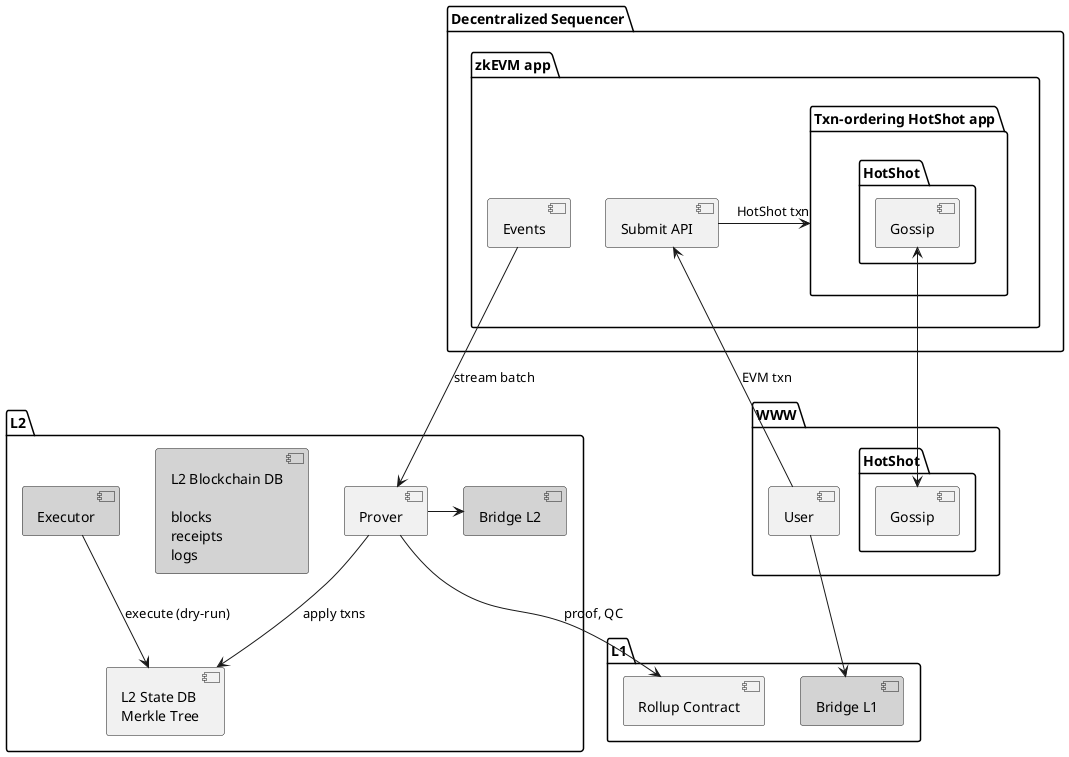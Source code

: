 @startuml
package "WWW" {
  component User
  package "HotShot" as HotShotExternal {
    component "Gossip" as GossipExternal
  }
}

package "Decentralized Sequencer" {
  package "zkEVM app" as zkApp {
    component "Submit API" as Submit
    component Events
    package "Txn-ordering HotShot app" as App {
      package HotShot {
        component "Gossip" as GossipInternal
      }
    }
  }
}

package L2 {
  component L2DB #lightgrey [
    L2 Blockchain DB

    blocks
    receipts
    logs
  ]
  component Prover
  component Executor #lightgrey
  component Tree [
    L2 State DB
    Merkle Tree
  ]
  component "Bridge L2" as BridgeL2 #lightgrey
}

package L1 {
  component Rollup [
    Rollup Contract
  ]
  component "Bridge L1" as BridgeL1 #lightgrey
}

GossipInternal <--> GossipExternal
Prover -> BridgeL2
User -down-> Submit: EVM txn
User --> BridgeL1
Submit -> App: HotShot txn

Executor --> Tree: execute (dry-run)
Prover --> Tree: apply txns
Events --> Prover: stream batch
Prover --> Rollup: proof, QC
@enduml

